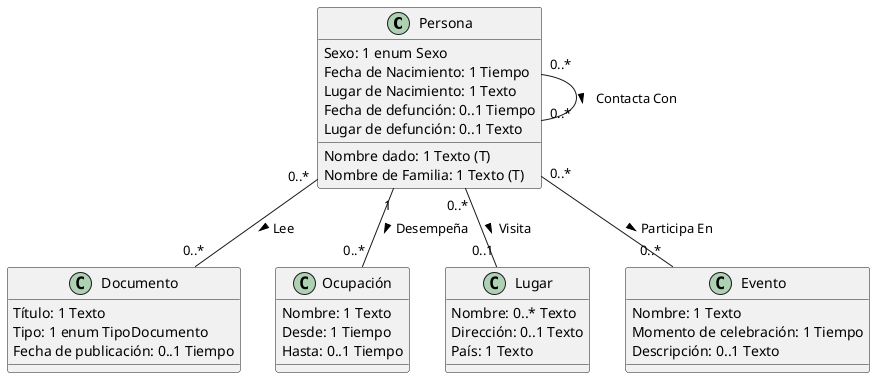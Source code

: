 @startuml
Class Persona {
Nombre dado: 1 Texto (T)
Nombre de Familia: 1 Texto (T)
Sexo: 1 enum Sexo
Fecha de Nacimiento: 1 Tiempo
Lugar de Nacimiento: 1 Texto
Fecha de defunción: 0..1 Tiempo
Lugar de defunción: 0..1 Texto
}
Class Documento {
Título: 1 Texto
Tipo: 1 enum TipoDocumento
Fecha de publicación: 0..1 Tiempo
}
Class Ocupación {
Nombre: 1 Texto
Desde: 1 Tiempo
Hasta: 0..1 Tiempo
}
Class Lugar {
Nombre: 0..* Texto
Dirección: 0..1 Texto
País: 1 Texto
}
Class Evento {
Nombre: 1 Texto
Momento de celebración: 1 Tiempo
Descripción: 0..1 Texto
}
Persona "0..*" -- "0..*"Documento : Lee >
Persona "1"-- "0..*"Ocupación : Desempeña >
Persona "0..*"-- "0..1"Lugar : Visita >
Persona "0..*"-- "0..*"Evento : Participa En >
Persona "0..*"-- "0..*"Persona: Contacta Con >
@enduml
